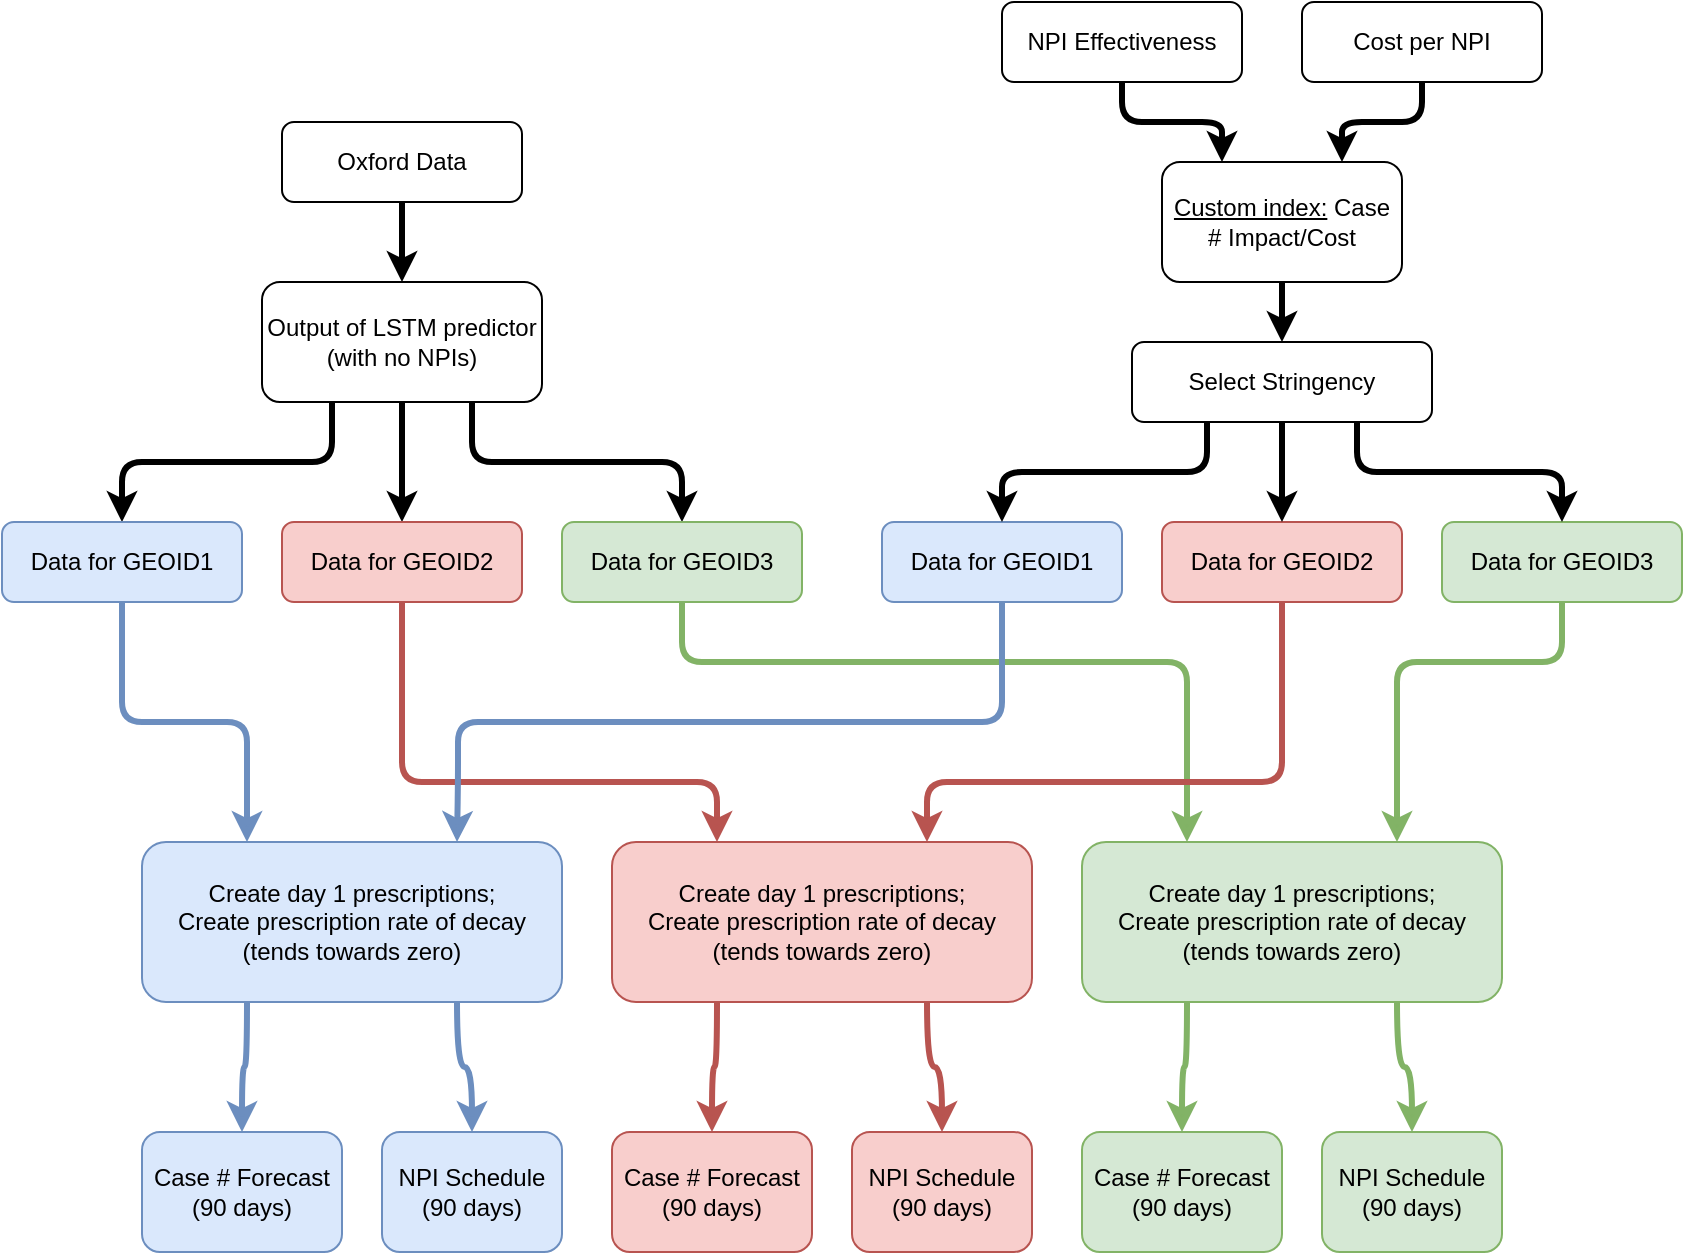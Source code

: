 <mxfile version="13.9.9" type="device"><diagram id="C5RBs43oDa-KdzZeNtuy" name="Page-1"><mxGraphModel dx="946" dy="1849" grid="1" gridSize="10" guides="1" tooltips="1" connect="1" arrows="1" fold="1" page="1" pageScale="1" pageWidth="827" pageHeight="1169" math="0" shadow="0"><root><mxCell id="WIyWlLk6GJQsqaUBKTNV-0"/><mxCell id="WIyWlLk6GJQsqaUBKTNV-1" parent="WIyWlLk6GJQsqaUBKTNV-0"/><mxCell id="zqZKi6YF3JxmrDV8DoxD-5" style="edgeStyle=orthogonalEdgeStyle;rounded=1;orthogonalLoop=1;jettySize=auto;html=1;exitX=0.5;exitY=1;exitDx=0;exitDy=0;entryX=0.25;entryY=0;entryDx=0;entryDy=0;strokeWidth=3;" edge="1" parent="WIyWlLk6GJQsqaUBKTNV-1" source="WIyWlLk6GJQsqaUBKTNV-3" target="zqZKi6YF3JxmrDV8DoxD-2"><mxGeometry relative="1" as="geometry"/></mxCell><mxCell id="WIyWlLk6GJQsqaUBKTNV-3" value="NPI Effectiveness" style="rounded=1;whiteSpace=wrap;html=1;fontSize=12;glass=0;strokeWidth=1;shadow=0;" parent="WIyWlLk6GJQsqaUBKTNV-1" vertex="1"><mxGeometry x="520" y="-10" width="120" height="40" as="geometry"/></mxCell><mxCell id="zqZKi6YF3JxmrDV8DoxD-4" style="edgeStyle=orthogonalEdgeStyle;rounded=1;orthogonalLoop=1;jettySize=auto;html=1;exitX=0.5;exitY=1;exitDx=0;exitDy=0;entryX=0.75;entryY=0;entryDx=0;entryDy=0;strokeWidth=3;" edge="1" parent="WIyWlLk6GJQsqaUBKTNV-1" source="zqZKi6YF3JxmrDV8DoxD-0" target="zqZKi6YF3JxmrDV8DoxD-2"><mxGeometry relative="1" as="geometry"/></mxCell><mxCell id="zqZKi6YF3JxmrDV8DoxD-0" value="Cost per NPI" style="rounded=1;whiteSpace=wrap;html=1;" vertex="1" parent="WIyWlLk6GJQsqaUBKTNV-1"><mxGeometry x="670" y="-10" width="120" height="40" as="geometry"/></mxCell><mxCell id="zqZKi6YF3JxmrDV8DoxD-7" style="edgeStyle=orthogonalEdgeStyle;rounded=0;orthogonalLoop=1;jettySize=auto;html=1;exitX=0.5;exitY=1;exitDx=0;exitDy=0;entryX=0.5;entryY=0;entryDx=0;entryDy=0;strokeWidth=3;" edge="1" parent="WIyWlLk6GJQsqaUBKTNV-1" source="zqZKi6YF3JxmrDV8DoxD-1" target="zqZKi6YF3JxmrDV8DoxD-6"><mxGeometry relative="1" as="geometry"/></mxCell><mxCell id="zqZKi6YF3JxmrDV8DoxD-1" value="Oxford Data" style="rounded=1;whiteSpace=wrap;html=1;" vertex="1" parent="WIyWlLk6GJQsqaUBKTNV-1"><mxGeometry x="160" y="50" width="120" height="40" as="geometry"/></mxCell><mxCell id="zqZKi6YF3JxmrDV8DoxD-48" style="edgeStyle=orthogonalEdgeStyle;rounded=1;orthogonalLoop=1;jettySize=auto;html=1;exitX=0.5;exitY=1;exitDx=0;exitDy=0;entryX=0.5;entryY=0;entryDx=0;entryDy=0;strokeWidth=3;" edge="1" parent="WIyWlLk6GJQsqaUBKTNV-1" source="zqZKi6YF3JxmrDV8DoxD-2" target="zqZKi6YF3JxmrDV8DoxD-47"><mxGeometry relative="1" as="geometry"/></mxCell><mxCell id="zqZKi6YF3JxmrDV8DoxD-2" value="&lt;u&gt;Custom index:&lt;/u&gt; Case # Impact/Cost" style="rounded=1;whiteSpace=wrap;html=1;" vertex="1" parent="WIyWlLk6GJQsqaUBKTNV-1"><mxGeometry x="600" y="70" width="120" height="60" as="geometry"/></mxCell><mxCell id="zqZKi6YF3JxmrDV8DoxD-14" style="edgeStyle=orthogonalEdgeStyle;rounded=0;orthogonalLoop=1;jettySize=auto;html=1;exitX=0.5;exitY=1;exitDx=0;exitDy=0;entryX=0.5;entryY=0;entryDx=0;entryDy=0;strokeWidth=3;" edge="1" parent="WIyWlLk6GJQsqaUBKTNV-1" source="zqZKi6YF3JxmrDV8DoxD-6" target="zqZKi6YF3JxmrDV8DoxD-9"><mxGeometry relative="1" as="geometry"/></mxCell><mxCell id="zqZKi6YF3JxmrDV8DoxD-15" style="edgeStyle=orthogonalEdgeStyle;rounded=1;orthogonalLoop=1;jettySize=auto;html=1;exitX=0.25;exitY=1;exitDx=0;exitDy=0;strokeWidth=3;" edge="1" parent="WIyWlLk6GJQsqaUBKTNV-1" source="zqZKi6YF3JxmrDV8DoxD-6" target="zqZKi6YF3JxmrDV8DoxD-8"><mxGeometry relative="1" as="geometry"/></mxCell><mxCell id="zqZKi6YF3JxmrDV8DoxD-16" style="edgeStyle=orthogonalEdgeStyle;rounded=1;orthogonalLoop=1;jettySize=auto;html=1;exitX=0.75;exitY=1;exitDx=0;exitDy=0;strokeWidth=3;" edge="1" parent="WIyWlLk6GJQsqaUBKTNV-1" source="zqZKi6YF3JxmrDV8DoxD-6" target="zqZKi6YF3JxmrDV8DoxD-10"><mxGeometry relative="1" as="geometry"/></mxCell><mxCell id="zqZKi6YF3JxmrDV8DoxD-6" value="Output of LSTM predictor (with no NPIs)" style="rounded=1;whiteSpace=wrap;html=1;" vertex="1" parent="WIyWlLk6GJQsqaUBKTNV-1"><mxGeometry x="150" y="130" width="140" height="60" as="geometry"/></mxCell><mxCell id="zqZKi6YF3JxmrDV8DoxD-26" style="edgeStyle=orthogonalEdgeStyle;rounded=1;orthogonalLoop=1;jettySize=auto;html=1;exitX=0.5;exitY=1;exitDx=0;exitDy=0;entryX=0.25;entryY=0;entryDx=0;entryDy=0;fillColor=#dae8fc;strokeColor=#6c8ebf;strokeWidth=3;" edge="1" parent="WIyWlLk6GJQsqaUBKTNV-1" source="zqZKi6YF3JxmrDV8DoxD-8" target="zqZKi6YF3JxmrDV8DoxD-22"><mxGeometry relative="1" as="geometry"/></mxCell><mxCell id="zqZKi6YF3JxmrDV8DoxD-8" value="Data for GEOID1" style="rounded=1;whiteSpace=wrap;html=1;fillColor=#dae8fc;strokeColor=#6c8ebf;" vertex="1" parent="WIyWlLk6GJQsqaUBKTNV-1"><mxGeometry x="20" y="250" width="120" height="40" as="geometry"/></mxCell><mxCell id="zqZKi6YF3JxmrDV8DoxD-28" style="edgeStyle=orthogonalEdgeStyle;rounded=1;orthogonalLoop=1;jettySize=auto;html=1;exitX=0.5;exitY=1;exitDx=0;exitDy=0;entryX=0.25;entryY=0;entryDx=0;entryDy=0;fillColor=#f8cecc;strokeColor=#b85450;strokeWidth=3;" edge="1" parent="WIyWlLk6GJQsqaUBKTNV-1" source="zqZKi6YF3JxmrDV8DoxD-9" target="zqZKi6YF3JxmrDV8DoxD-25"><mxGeometry relative="1" as="geometry"><Array as="points"><mxPoint x="220" y="380"/><mxPoint x="378" y="380"/></Array></mxGeometry></mxCell><mxCell id="zqZKi6YF3JxmrDV8DoxD-9" value="Data for GEOID2" style="rounded=1;whiteSpace=wrap;html=1;fillColor=#f8cecc;strokeColor=#b85450;" vertex="1" parent="WIyWlLk6GJQsqaUBKTNV-1"><mxGeometry x="160" y="250" width="120" height="40" as="geometry"/></mxCell><mxCell id="zqZKi6YF3JxmrDV8DoxD-31" style="edgeStyle=orthogonalEdgeStyle;rounded=1;orthogonalLoop=1;jettySize=auto;html=1;exitX=0.5;exitY=1;exitDx=0;exitDy=0;entryX=0.25;entryY=0;entryDx=0;entryDy=0;fillColor=#d5e8d4;strokeColor=#82b366;strokeWidth=3;" edge="1" parent="WIyWlLk6GJQsqaUBKTNV-1" source="zqZKi6YF3JxmrDV8DoxD-10" target="zqZKi6YF3JxmrDV8DoxD-24"><mxGeometry relative="1" as="geometry"><Array as="points"><mxPoint x="360" y="320"/><mxPoint x="613" y="320"/></Array></mxGeometry></mxCell><mxCell id="zqZKi6YF3JxmrDV8DoxD-10" value="Data for GEOID3" style="rounded=1;whiteSpace=wrap;html=1;fillColor=#d5e8d4;strokeColor=#82b366;" vertex="1" parent="WIyWlLk6GJQsqaUBKTNV-1"><mxGeometry x="300" y="250" width="120" height="40" as="geometry"/></mxCell><mxCell id="zqZKi6YF3JxmrDV8DoxD-27" style="edgeStyle=orthogonalEdgeStyle;rounded=1;orthogonalLoop=1;jettySize=auto;html=1;exitX=0.5;exitY=1;exitDx=0;exitDy=0;entryX=0.75;entryY=0;entryDx=0;entryDy=0;fillColor=#dae8fc;strokeColor=#6c8ebf;strokeWidth=3;" edge="1" parent="WIyWlLk6GJQsqaUBKTNV-1" source="zqZKi6YF3JxmrDV8DoxD-11" target="zqZKi6YF3JxmrDV8DoxD-22"><mxGeometry relative="1" as="geometry"><Array as="points"><mxPoint x="520" y="350"/><mxPoint x="248" y="350"/><mxPoint x="248" y="380"/></Array></mxGeometry></mxCell><mxCell id="zqZKi6YF3JxmrDV8DoxD-11" value="Data for GEOID1" style="rounded=1;whiteSpace=wrap;html=1;fillColor=#dae8fc;strokeColor=#6c8ebf;" vertex="1" parent="WIyWlLk6GJQsqaUBKTNV-1"><mxGeometry x="460" y="250" width="120" height="40" as="geometry"/></mxCell><mxCell id="zqZKi6YF3JxmrDV8DoxD-30" style="edgeStyle=orthogonalEdgeStyle;rounded=1;orthogonalLoop=1;jettySize=auto;html=1;exitX=0.5;exitY=1;exitDx=0;exitDy=0;entryX=0.75;entryY=0;entryDx=0;entryDy=0;fillColor=#f8cecc;strokeColor=#b85450;strokeWidth=3;" edge="1" parent="WIyWlLk6GJQsqaUBKTNV-1" source="zqZKi6YF3JxmrDV8DoxD-12" target="zqZKi6YF3JxmrDV8DoxD-25"><mxGeometry relative="1" as="geometry"><Array as="points"><mxPoint x="660" y="380"/><mxPoint x="483" y="380"/></Array></mxGeometry></mxCell><mxCell id="zqZKi6YF3JxmrDV8DoxD-12" value="Data for GEOID2" style="rounded=1;whiteSpace=wrap;html=1;fillColor=#f8cecc;strokeColor=#b85450;" vertex="1" parent="WIyWlLk6GJQsqaUBKTNV-1"><mxGeometry x="600" y="250" width="120" height="40" as="geometry"/></mxCell><mxCell id="zqZKi6YF3JxmrDV8DoxD-32" style="edgeStyle=orthogonalEdgeStyle;rounded=1;orthogonalLoop=1;jettySize=auto;html=1;exitX=0.5;exitY=1;exitDx=0;exitDy=0;entryX=0.75;entryY=0;entryDx=0;entryDy=0;fillColor=#d5e8d4;strokeColor=#82b366;strokeWidth=3;" edge="1" parent="WIyWlLk6GJQsqaUBKTNV-1" source="zqZKi6YF3JxmrDV8DoxD-13" target="zqZKi6YF3JxmrDV8DoxD-24"><mxGeometry relative="1" as="geometry"><Array as="points"><mxPoint x="800" y="320"/><mxPoint x="718" y="320"/></Array></mxGeometry></mxCell><mxCell id="zqZKi6YF3JxmrDV8DoxD-13" value="Data for GEOID3" style="rounded=1;whiteSpace=wrap;html=1;fillColor=#d5e8d4;strokeColor=#82b366;" vertex="1" parent="WIyWlLk6GJQsqaUBKTNV-1"><mxGeometry x="740" y="250" width="120" height="40" as="geometry"/></mxCell><mxCell id="zqZKi6YF3JxmrDV8DoxD-37" style="edgeStyle=orthogonalEdgeStyle;orthogonalLoop=1;jettySize=auto;html=1;exitX=0.25;exitY=1;exitDx=0;exitDy=0;entryX=0.5;entryY=0;entryDx=0;entryDy=0;strokeWidth=3;fillColor=#dae8fc;strokeColor=#6c8ebf;curved=1;" edge="1" parent="WIyWlLk6GJQsqaUBKTNV-1" source="zqZKi6YF3JxmrDV8DoxD-22" target="zqZKi6YF3JxmrDV8DoxD-34"><mxGeometry relative="1" as="geometry"/></mxCell><mxCell id="zqZKi6YF3JxmrDV8DoxD-38" style="edgeStyle=orthogonalEdgeStyle;orthogonalLoop=1;jettySize=auto;html=1;exitX=0.75;exitY=1;exitDx=0;exitDy=0;entryX=0.5;entryY=0;entryDx=0;entryDy=0;strokeWidth=3;fillColor=#dae8fc;strokeColor=#6c8ebf;curved=1;" edge="1" parent="WIyWlLk6GJQsqaUBKTNV-1" source="zqZKi6YF3JxmrDV8DoxD-22" target="zqZKi6YF3JxmrDV8DoxD-35"><mxGeometry relative="1" as="geometry"/></mxCell><mxCell id="zqZKi6YF3JxmrDV8DoxD-22" value="Create day 1 prescriptions;&lt;br&gt;Create prescription rate of decay (tends towards zero)" style="rounded=1;whiteSpace=wrap;html=1;fillColor=#dae8fc;strokeColor=#6c8ebf;" vertex="1" parent="WIyWlLk6GJQsqaUBKTNV-1"><mxGeometry x="90" y="410" width="210" height="80" as="geometry"/></mxCell><mxCell id="zqZKi6YF3JxmrDV8DoxD-45" style="edgeStyle=orthogonalEdgeStyle;orthogonalLoop=1;jettySize=auto;html=1;exitX=0.25;exitY=1;exitDx=0;exitDy=0;entryX=0.5;entryY=0;entryDx=0;entryDy=0;strokeWidth=3;fillColor=#d5e8d4;strokeColor=#82b366;curved=1;" edge="1" parent="WIyWlLk6GJQsqaUBKTNV-1" source="zqZKi6YF3JxmrDV8DoxD-24" target="zqZKi6YF3JxmrDV8DoxD-41"><mxGeometry relative="1" as="geometry"/></mxCell><mxCell id="zqZKi6YF3JxmrDV8DoxD-46" style="edgeStyle=orthogonalEdgeStyle;orthogonalLoop=1;jettySize=auto;html=1;exitX=0.75;exitY=1;exitDx=0;exitDy=0;entryX=0.5;entryY=0;entryDx=0;entryDy=0;strokeWidth=3;fillColor=#d5e8d4;strokeColor=#82b366;curved=1;" edge="1" parent="WIyWlLk6GJQsqaUBKTNV-1" source="zqZKi6YF3JxmrDV8DoxD-24" target="zqZKi6YF3JxmrDV8DoxD-42"><mxGeometry relative="1" as="geometry"/></mxCell><mxCell id="zqZKi6YF3JxmrDV8DoxD-24" value="Create day 1 prescriptions;&lt;br&gt;Create prescription rate of decay (tends towards zero)" style="rounded=1;whiteSpace=wrap;html=1;fillColor=#d5e8d4;strokeColor=#82b366;" vertex="1" parent="WIyWlLk6GJQsqaUBKTNV-1"><mxGeometry x="560" y="410" width="210" height="80" as="geometry"/></mxCell><mxCell id="zqZKi6YF3JxmrDV8DoxD-43" style="edgeStyle=orthogonalEdgeStyle;orthogonalLoop=1;jettySize=auto;html=1;exitX=0.25;exitY=1;exitDx=0;exitDy=0;entryX=0.5;entryY=0;entryDx=0;entryDy=0;strokeWidth=3;fillColor=#f8cecc;strokeColor=#b85450;curved=1;" edge="1" parent="WIyWlLk6GJQsqaUBKTNV-1" source="zqZKi6YF3JxmrDV8DoxD-25" target="zqZKi6YF3JxmrDV8DoxD-39"><mxGeometry relative="1" as="geometry"/></mxCell><mxCell id="zqZKi6YF3JxmrDV8DoxD-44" style="edgeStyle=orthogonalEdgeStyle;orthogonalLoop=1;jettySize=auto;html=1;exitX=0.75;exitY=1;exitDx=0;exitDy=0;entryX=0.5;entryY=0;entryDx=0;entryDy=0;strokeWidth=3;fillColor=#f8cecc;strokeColor=#b85450;curved=1;" edge="1" parent="WIyWlLk6GJQsqaUBKTNV-1" source="zqZKi6YF3JxmrDV8DoxD-25" target="zqZKi6YF3JxmrDV8DoxD-40"><mxGeometry relative="1" as="geometry"/></mxCell><mxCell id="zqZKi6YF3JxmrDV8DoxD-25" value="Create day 1 prescriptions;&lt;br&gt;Create prescription rate of decay (tends towards zero)" style="rounded=1;whiteSpace=wrap;html=1;fillColor=#f8cecc;strokeColor=#b85450;" vertex="1" parent="WIyWlLk6GJQsqaUBKTNV-1"><mxGeometry x="325" y="410" width="210" height="80" as="geometry"/></mxCell><mxCell id="zqZKi6YF3JxmrDV8DoxD-34" value="Case # Forecast (90 days)" style="rounded=1;whiteSpace=wrap;html=1;fillColor=#dae8fc;strokeColor=#6c8ebf;" vertex="1" parent="WIyWlLk6GJQsqaUBKTNV-1"><mxGeometry x="90" y="555" width="100" height="60" as="geometry"/></mxCell><mxCell id="zqZKi6YF3JxmrDV8DoxD-35" value="NPI Schedule (90 days)" style="rounded=1;whiteSpace=wrap;html=1;fillColor=#dae8fc;strokeColor=#6c8ebf;" vertex="1" parent="WIyWlLk6GJQsqaUBKTNV-1"><mxGeometry x="210" y="555" width="90" height="60" as="geometry"/></mxCell><mxCell id="zqZKi6YF3JxmrDV8DoxD-39" value="Case # Forecast (90 days)" style="rounded=1;whiteSpace=wrap;html=1;fillColor=#f8cecc;strokeColor=#b85450;" vertex="1" parent="WIyWlLk6GJQsqaUBKTNV-1"><mxGeometry x="325" y="555" width="100" height="60" as="geometry"/></mxCell><mxCell id="zqZKi6YF3JxmrDV8DoxD-40" value="NPI Schedule (90 days)" style="rounded=1;whiteSpace=wrap;html=1;fillColor=#f8cecc;strokeColor=#b85450;" vertex="1" parent="WIyWlLk6GJQsqaUBKTNV-1"><mxGeometry x="445" y="555" width="90" height="60" as="geometry"/></mxCell><mxCell id="zqZKi6YF3JxmrDV8DoxD-41" value="Case # Forecast (90 days)" style="rounded=1;whiteSpace=wrap;html=1;fillColor=#d5e8d4;strokeColor=#82b366;" vertex="1" parent="WIyWlLk6GJQsqaUBKTNV-1"><mxGeometry x="560" y="555" width="100" height="60" as="geometry"/></mxCell><mxCell id="zqZKi6YF3JxmrDV8DoxD-42" value="NPI Schedule (90 days)" style="rounded=1;whiteSpace=wrap;html=1;fillColor=#d5e8d4;strokeColor=#82b366;" vertex="1" parent="WIyWlLk6GJQsqaUBKTNV-1"><mxGeometry x="680" y="555" width="90" height="60" as="geometry"/></mxCell><mxCell id="zqZKi6YF3JxmrDV8DoxD-49" style="edgeStyle=orthogonalEdgeStyle;rounded=1;orthogonalLoop=1;jettySize=auto;html=1;exitX=0.5;exitY=1;exitDx=0;exitDy=0;entryX=0.5;entryY=0;entryDx=0;entryDy=0;strokeWidth=3;" edge="1" parent="WIyWlLk6GJQsqaUBKTNV-1" source="zqZKi6YF3JxmrDV8DoxD-47" target="zqZKi6YF3JxmrDV8DoxD-12"><mxGeometry relative="1" as="geometry"/></mxCell><mxCell id="zqZKi6YF3JxmrDV8DoxD-51" style="edgeStyle=orthogonalEdgeStyle;rounded=1;orthogonalLoop=1;jettySize=auto;html=1;exitX=0.25;exitY=1;exitDx=0;exitDy=0;entryX=0.5;entryY=0;entryDx=0;entryDy=0;strokeWidth=3;" edge="1" parent="WIyWlLk6GJQsqaUBKTNV-1" source="zqZKi6YF3JxmrDV8DoxD-47" target="zqZKi6YF3JxmrDV8DoxD-11"><mxGeometry relative="1" as="geometry"/></mxCell><mxCell id="zqZKi6YF3JxmrDV8DoxD-52" style="edgeStyle=orthogonalEdgeStyle;rounded=1;orthogonalLoop=1;jettySize=auto;html=1;exitX=0.75;exitY=1;exitDx=0;exitDy=0;entryX=0.5;entryY=0;entryDx=0;entryDy=0;strokeWidth=3;" edge="1" parent="WIyWlLk6GJQsqaUBKTNV-1" source="zqZKi6YF3JxmrDV8DoxD-47" target="zqZKi6YF3JxmrDV8DoxD-13"><mxGeometry relative="1" as="geometry"/></mxCell><mxCell id="zqZKi6YF3JxmrDV8DoxD-47" value="Select Stringency" style="rounded=1;whiteSpace=wrap;html=1;" vertex="1" parent="WIyWlLk6GJQsqaUBKTNV-1"><mxGeometry x="585" y="160" width="150" height="40" as="geometry"/></mxCell></root></mxGraphModel></diagram></mxfile>